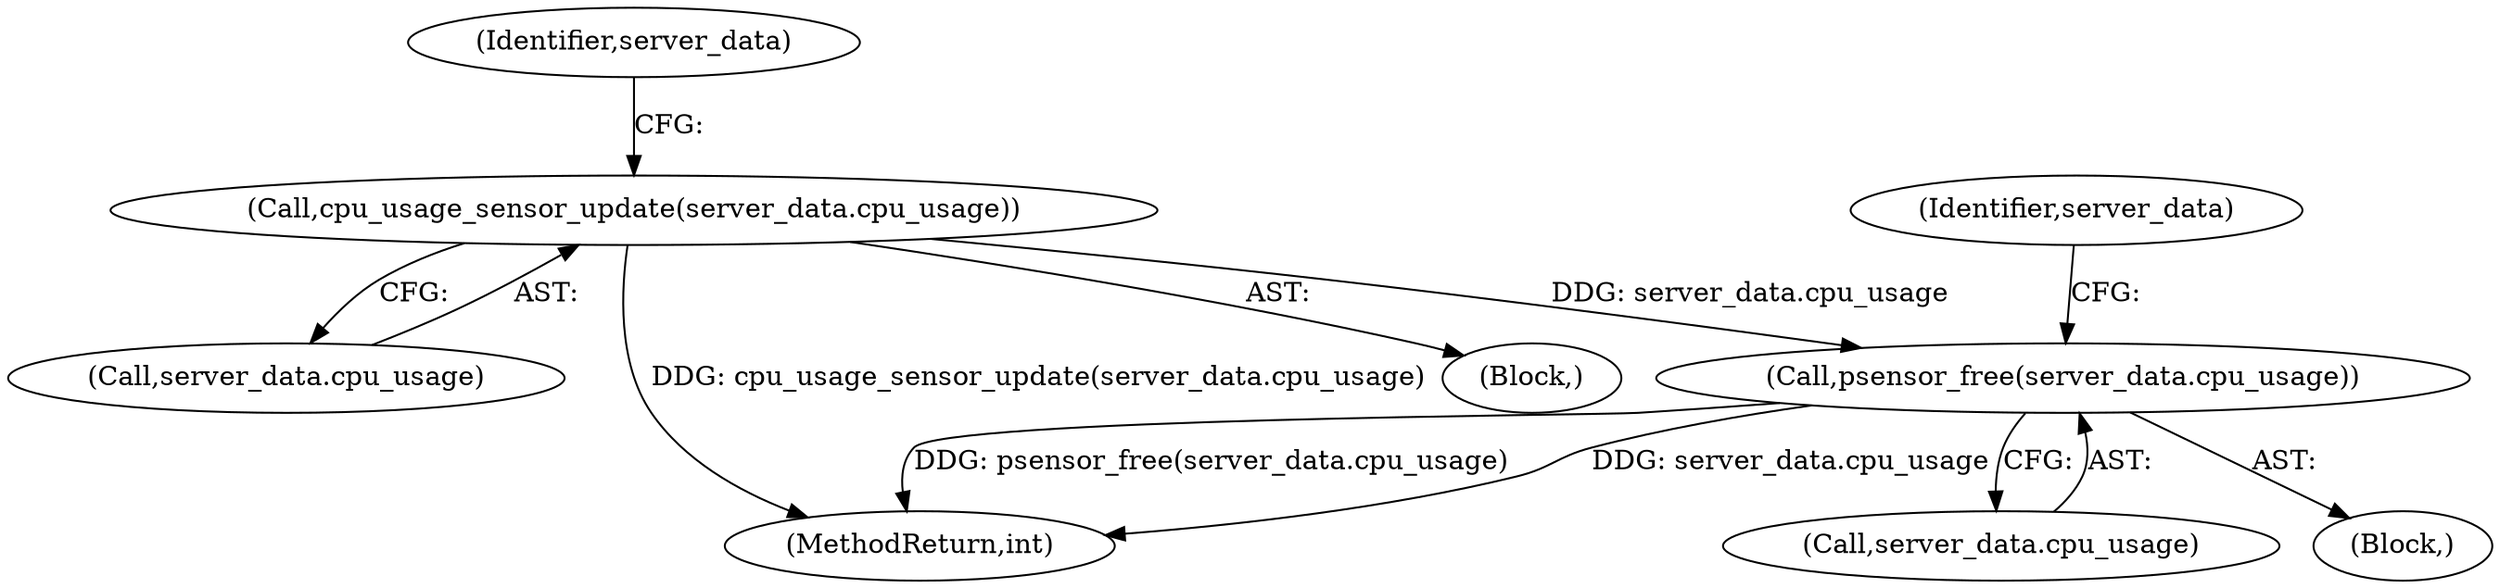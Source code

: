 digraph "0_wpitchoune_8b10426dcc0246c1712a99460dd470dcb1cc4d9c_0@API" {
"1000399" [label="(Call,psensor_free(server_data.cpu_usage))"];
"1000367" [label="(Call,cpu_usage_sensor_update(server_data.cpu_usage))"];
"1000373" [label="(Identifier,server_data)"];
"1000368" [label="(Call,server_data.cpu_usage)"];
"1000417" [label="(MethodReturn,int)"];
"1000367" [label="(Call,cpu_usage_sensor_update(server_data.cpu_usage))"];
"1000358" [label="(Block,)"];
"1000400" [label="(Call,server_data.cpu_usage)"];
"1000405" [label="(Identifier,server_data)"];
"1000104" [label="(Block,)"];
"1000399" [label="(Call,psensor_free(server_data.cpu_usage))"];
"1000399" -> "1000104"  [label="AST: "];
"1000399" -> "1000400"  [label="CFG: "];
"1000400" -> "1000399"  [label="AST: "];
"1000405" -> "1000399"  [label="CFG: "];
"1000399" -> "1000417"  [label="DDG: server_data.cpu_usage"];
"1000399" -> "1000417"  [label="DDG: psensor_free(server_data.cpu_usage)"];
"1000367" -> "1000399"  [label="DDG: server_data.cpu_usage"];
"1000367" -> "1000358"  [label="AST: "];
"1000367" -> "1000368"  [label="CFG: "];
"1000368" -> "1000367"  [label="AST: "];
"1000373" -> "1000367"  [label="CFG: "];
"1000367" -> "1000417"  [label="DDG: cpu_usage_sensor_update(server_data.cpu_usage)"];
}
